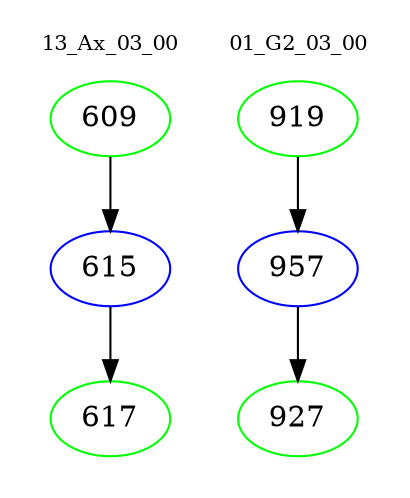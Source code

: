 digraph{
subgraph cluster_0 {
color = white
label = "13_Ax_03_00";
fontsize=10;
T0_609 [label="609", color="green"]
T0_609 -> T0_615 [color="black"]
T0_615 [label="615", color="blue"]
T0_615 -> T0_617 [color="black"]
T0_617 [label="617", color="green"]
}
subgraph cluster_1 {
color = white
label = "01_G2_03_00";
fontsize=10;
T1_919 [label="919", color="green"]
T1_919 -> T1_957 [color="black"]
T1_957 [label="957", color="blue"]
T1_957 -> T1_927 [color="black"]
T1_927 [label="927", color="green"]
}
}
